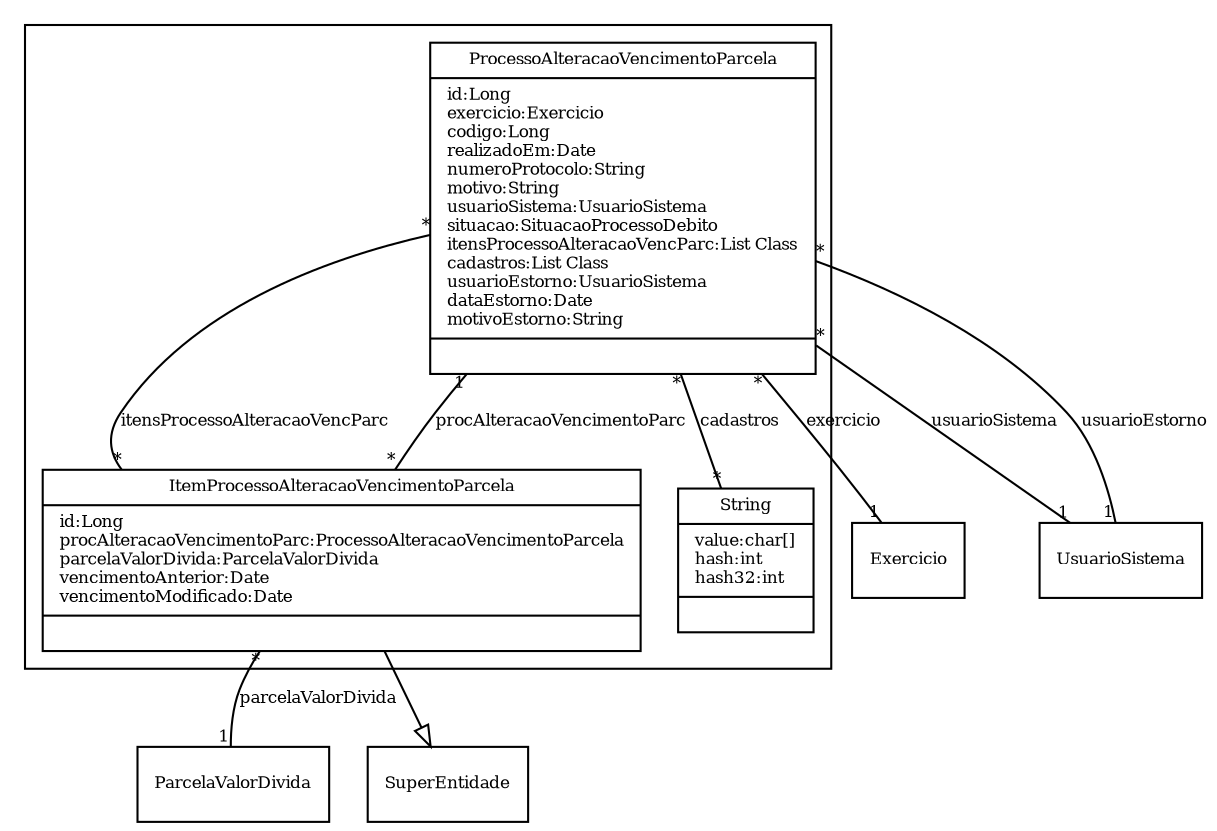 digraph G{
fontname = "Times-Roman"
fontsize = 8

node [
        fontname = "Times-Roman"
        fontsize = 8
        shape = "record"
]

edge [
        fontname = "Times-Roman"
        fontsize = 8
]

subgraph clusterPROCESSO_DE_ALTERACAO_DE_VENCIMENTO_DA_PARCELA
{
ProcessoAlteracaoVencimentoParcela [label = "{ProcessoAlteracaoVencimentoParcela|id:Long\lexercicio:Exercicio\lcodigo:Long\lrealizadoEm:Date\lnumeroProtocolo:String\lmotivo:String\lusuarioSistema:UsuarioSistema\lsituacao:SituacaoProcessoDebito\litensProcessoAlteracaoVencParc:List Class\lcadastros:List Class\lusuarioEstorno:UsuarioSistema\ldataEstorno:Date\lmotivoEstorno:String\l|\l}"]
ItemProcessoAlteracaoVencimentoParcela [label = "{ItemProcessoAlteracaoVencimentoParcela|id:Long\lprocAlteracaoVencimentoParc:ProcessoAlteracaoVencimentoParcela\lparcelaValorDivida:ParcelaValorDivida\lvencimentoAnterior:Date\lvencimentoModificado:Date\l|\l}"]
String [label = "{String|value:char[]\lhash:int\lhash32:int\l|\l}"]
}
edge [arrowhead = "none" headlabel = "1" taillabel = "*"] ProcessoAlteracaoVencimentoParcela -> Exercicio [label = "exercicio"]
edge [arrowhead = "none" headlabel = "1" taillabel = "*"] ProcessoAlteracaoVencimentoParcela -> UsuarioSistema [label = "usuarioSistema"]
edge [arrowhead = "none" headlabel = "*" taillabel = "*"] ProcessoAlteracaoVencimentoParcela -> ItemProcessoAlteracaoVencimentoParcela [label = "itensProcessoAlteracaoVencParc"]
edge [arrowhead = "none" headlabel = "*" taillabel = "*"] ProcessoAlteracaoVencimentoParcela -> String [label = "cadastros"]
edge [arrowhead = "none" headlabel = "1" taillabel = "*"] ProcessoAlteracaoVencimentoParcela -> UsuarioSistema [label = "usuarioEstorno"]
edge [arrowhead = "none" headlabel = "1" taillabel = "*"] ItemProcessoAlteracaoVencimentoParcela -> ProcessoAlteracaoVencimentoParcela [label = "procAlteracaoVencimentoParc"]
edge [arrowhead = "none" headlabel = "1" taillabel = "*"] ItemProcessoAlteracaoVencimentoParcela -> ParcelaValorDivida [label = "parcelaValorDivida"]
edge [ arrowhead = "empty" headlabel = "" taillabel = ""] ItemProcessoAlteracaoVencimentoParcela -> SuperEntidade
}

